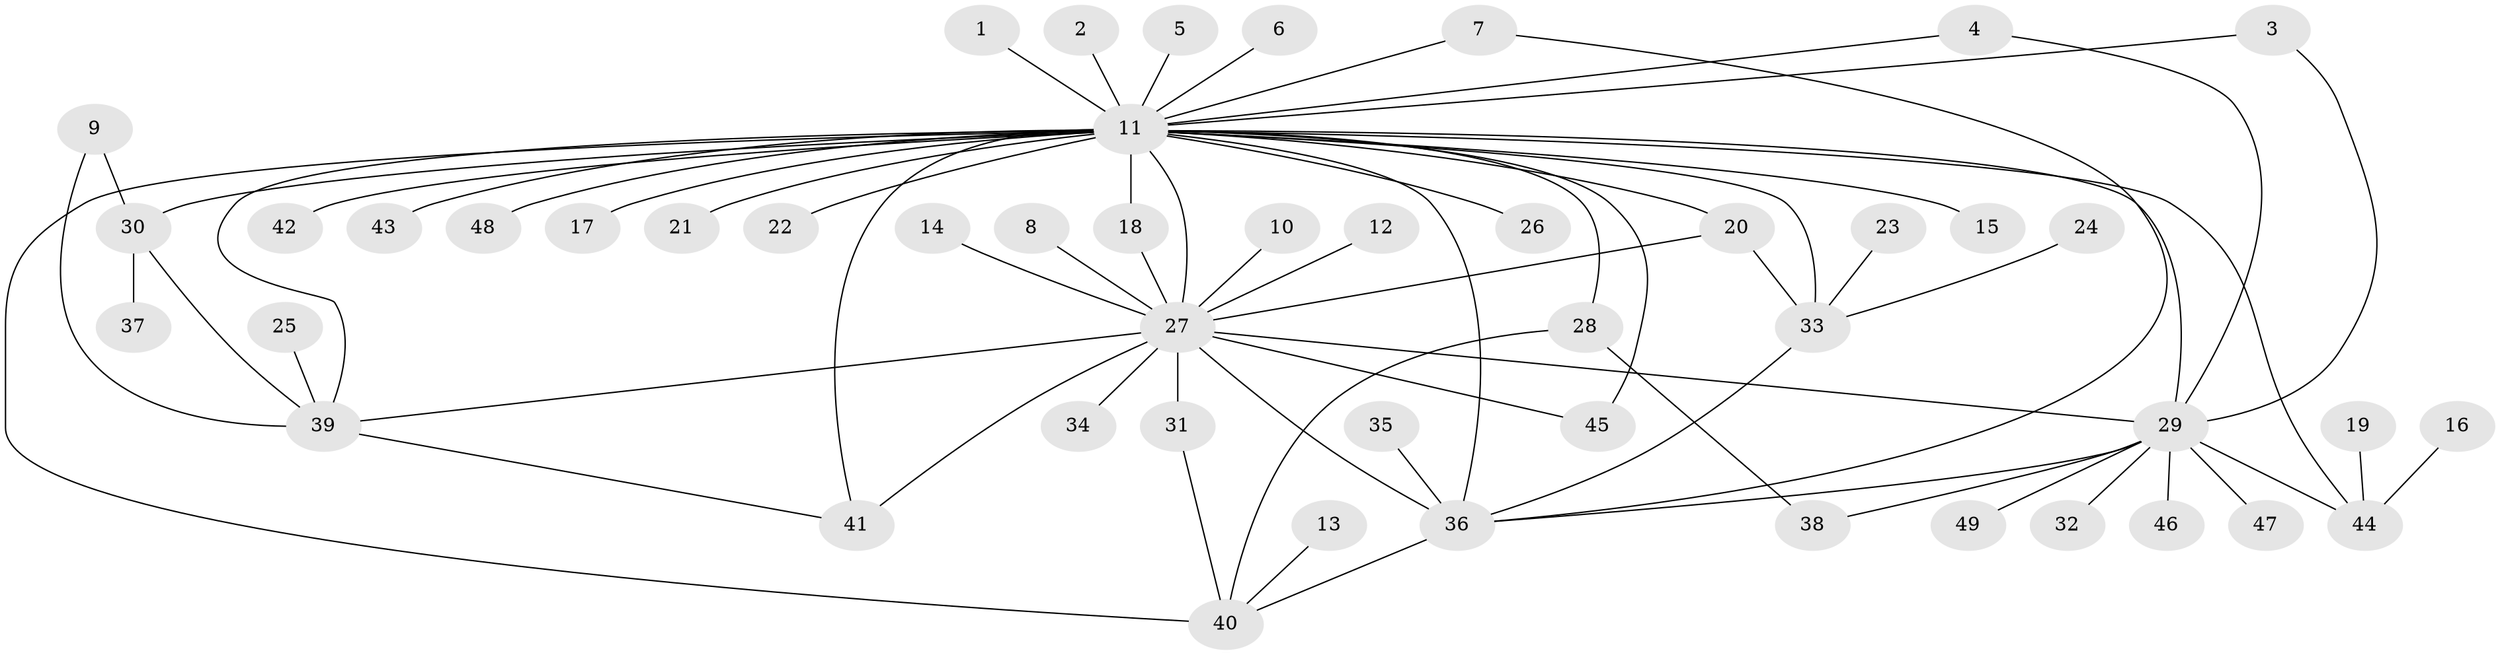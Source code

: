 // original degree distribution, {1: 0.45161290322580644, 36: 0.010752688172043012, 2: 0.3010752688172043, 3: 0.10752688172043011, 11: 0.010752688172043012, 5: 0.010752688172043012, 4: 0.053763440860215055, 9: 0.010752688172043012, 16: 0.010752688172043012, 7: 0.010752688172043012, 8: 0.010752688172043012, 6: 0.010752688172043012}
// Generated by graph-tools (version 1.1) at 2025/49/03/09/25 03:49:56]
// undirected, 49 vertices, 69 edges
graph export_dot {
graph [start="1"]
  node [color=gray90,style=filled];
  1;
  2;
  3;
  4;
  5;
  6;
  7;
  8;
  9;
  10;
  11;
  12;
  13;
  14;
  15;
  16;
  17;
  18;
  19;
  20;
  21;
  22;
  23;
  24;
  25;
  26;
  27;
  28;
  29;
  30;
  31;
  32;
  33;
  34;
  35;
  36;
  37;
  38;
  39;
  40;
  41;
  42;
  43;
  44;
  45;
  46;
  47;
  48;
  49;
  1 -- 11 [weight=1.0];
  2 -- 11 [weight=1.0];
  3 -- 11 [weight=1.0];
  3 -- 29 [weight=1.0];
  4 -- 11 [weight=1.0];
  4 -- 29 [weight=1.0];
  5 -- 11 [weight=1.0];
  6 -- 11 [weight=1.0];
  7 -- 11 [weight=1.0];
  7 -- 36 [weight=1.0];
  8 -- 27 [weight=1.0];
  9 -- 30 [weight=1.0];
  9 -- 39 [weight=1.0];
  10 -- 27 [weight=1.0];
  11 -- 15 [weight=1.0];
  11 -- 17 [weight=1.0];
  11 -- 18 [weight=1.0];
  11 -- 20 [weight=1.0];
  11 -- 21 [weight=1.0];
  11 -- 22 [weight=1.0];
  11 -- 26 [weight=1.0];
  11 -- 27 [weight=1.0];
  11 -- 28 [weight=2.0];
  11 -- 29 [weight=1.0];
  11 -- 30 [weight=2.0];
  11 -- 33 [weight=1.0];
  11 -- 36 [weight=1.0];
  11 -- 39 [weight=1.0];
  11 -- 40 [weight=2.0];
  11 -- 41 [weight=3.0];
  11 -- 42 [weight=1.0];
  11 -- 43 [weight=1.0];
  11 -- 44 [weight=1.0];
  11 -- 45 [weight=1.0];
  11 -- 48 [weight=1.0];
  12 -- 27 [weight=1.0];
  13 -- 40 [weight=1.0];
  14 -- 27 [weight=1.0];
  16 -- 44 [weight=1.0];
  18 -- 27 [weight=1.0];
  19 -- 44 [weight=1.0];
  20 -- 27 [weight=1.0];
  20 -- 33 [weight=1.0];
  23 -- 33 [weight=1.0];
  24 -- 33 [weight=1.0];
  25 -- 39 [weight=1.0];
  27 -- 29 [weight=1.0];
  27 -- 31 [weight=2.0];
  27 -- 34 [weight=1.0];
  27 -- 36 [weight=1.0];
  27 -- 39 [weight=1.0];
  27 -- 41 [weight=1.0];
  27 -- 45 [weight=1.0];
  28 -- 38 [weight=1.0];
  28 -- 40 [weight=1.0];
  29 -- 32 [weight=1.0];
  29 -- 36 [weight=1.0];
  29 -- 38 [weight=1.0];
  29 -- 44 [weight=1.0];
  29 -- 46 [weight=1.0];
  29 -- 47 [weight=1.0];
  29 -- 49 [weight=1.0];
  30 -- 37 [weight=1.0];
  30 -- 39 [weight=1.0];
  31 -- 40 [weight=1.0];
  33 -- 36 [weight=1.0];
  35 -- 36 [weight=1.0];
  36 -- 40 [weight=1.0];
  39 -- 41 [weight=1.0];
}
